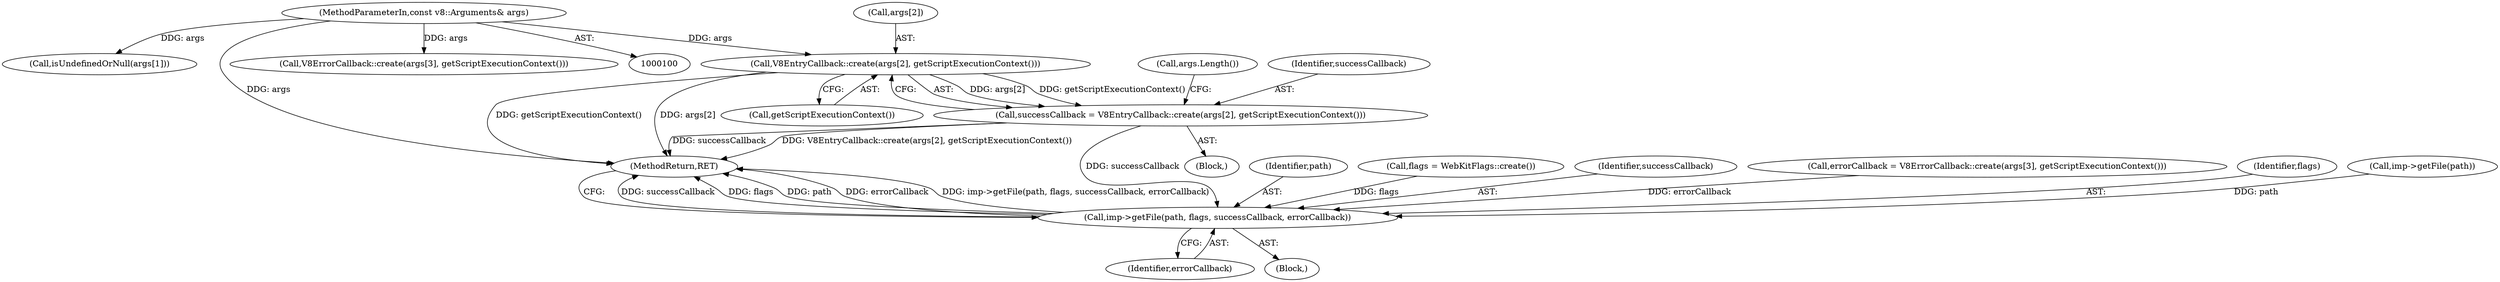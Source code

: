 digraph "0_Chrome_e9372a1bfd3588a80fcf49aa07321f0971dd6091_51@API" {
"1000203" [label="(Call,V8EntryCallback::create(args[2], getScriptExecutionContext()))"];
"1000101" [label="(MethodParameterIn,const v8::Arguments& args)"];
"1000201" [label="(Call,successCallback = V8EntryCallback::create(args[2], getScriptExecutionContext()))"];
"1000234" [label="(Call,imp->getFile(path, flags, successCallback, errorCallback))"];
"1000203" [label="(Call,V8EntryCallback::create(args[2], getScriptExecutionContext()))"];
"1000101" [label="(MethodParameterIn,const v8::Arguments& args)"];
"1000235" [label="(Identifier,path)"];
"1000234" [label="(Call,imp->getFile(path, flags, successCallback, errorCallback))"];
"1000204" [label="(Call,args[2])"];
"1000133" [label="(Call,flags = WebKitFlags::create())"];
"1000237" [label="(Identifier,successCallback)"];
"1000201" [label="(Call,successCallback = V8EntryCallback::create(args[2], getScriptExecutionContext()))"];
"1000238" [label="(Identifier,errorCallback)"];
"1000212" [label="(Call,args.Length())"];
"1000127" [label="(Call,isUndefinedOrNull(args[1]))"];
"1000193" [label="(Block,)"];
"1000227" [label="(Call,errorCallback = V8ErrorCallback::create(args[3], getScriptExecutionContext()))"];
"1000236" [label="(Identifier,flags)"];
"1000202" [label="(Identifier,successCallback)"];
"1000121" [label="(Call,imp->getFile(path))"];
"1000102" [label="(Block,)"];
"1000239" [label="(MethodReturn,RET)"];
"1000229" [label="(Call,V8ErrorCallback::create(args[3], getScriptExecutionContext()))"];
"1000207" [label="(Call,getScriptExecutionContext())"];
"1000203" -> "1000201"  [label="AST: "];
"1000203" -> "1000207"  [label="CFG: "];
"1000204" -> "1000203"  [label="AST: "];
"1000207" -> "1000203"  [label="AST: "];
"1000201" -> "1000203"  [label="CFG: "];
"1000203" -> "1000239"  [label="DDG: getScriptExecutionContext()"];
"1000203" -> "1000239"  [label="DDG: args[2]"];
"1000203" -> "1000201"  [label="DDG: args[2]"];
"1000203" -> "1000201"  [label="DDG: getScriptExecutionContext()"];
"1000101" -> "1000203"  [label="DDG: args"];
"1000101" -> "1000100"  [label="AST: "];
"1000101" -> "1000239"  [label="DDG: args"];
"1000101" -> "1000127"  [label="DDG: args"];
"1000101" -> "1000229"  [label="DDG: args"];
"1000201" -> "1000193"  [label="AST: "];
"1000202" -> "1000201"  [label="AST: "];
"1000212" -> "1000201"  [label="CFG: "];
"1000201" -> "1000239"  [label="DDG: V8EntryCallback::create(args[2], getScriptExecutionContext())"];
"1000201" -> "1000239"  [label="DDG: successCallback"];
"1000201" -> "1000234"  [label="DDG: successCallback"];
"1000234" -> "1000102"  [label="AST: "];
"1000234" -> "1000238"  [label="CFG: "];
"1000235" -> "1000234"  [label="AST: "];
"1000236" -> "1000234"  [label="AST: "];
"1000237" -> "1000234"  [label="AST: "];
"1000238" -> "1000234"  [label="AST: "];
"1000239" -> "1000234"  [label="CFG: "];
"1000234" -> "1000239"  [label="DDG: successCallback"];
"1000234" -> "1000239"  [label="DDG: flags"];
"1000234" -> "1000239"  [label="DDG: path"];
"1000234" -> "1000239"  [label="DDG: errorCallback"];
"1000234" -> "1000239"  [label="DDG: imp->getFile(path, flags, successCallback, errorCallback)"];
"1000121" -> "1000234"  [label="DDG: path"];
"1000133" -> "1000234"  [label="DDG: flags"];
"1000227" -> "1000234"  [label="DDG: errorCallback"];
}
